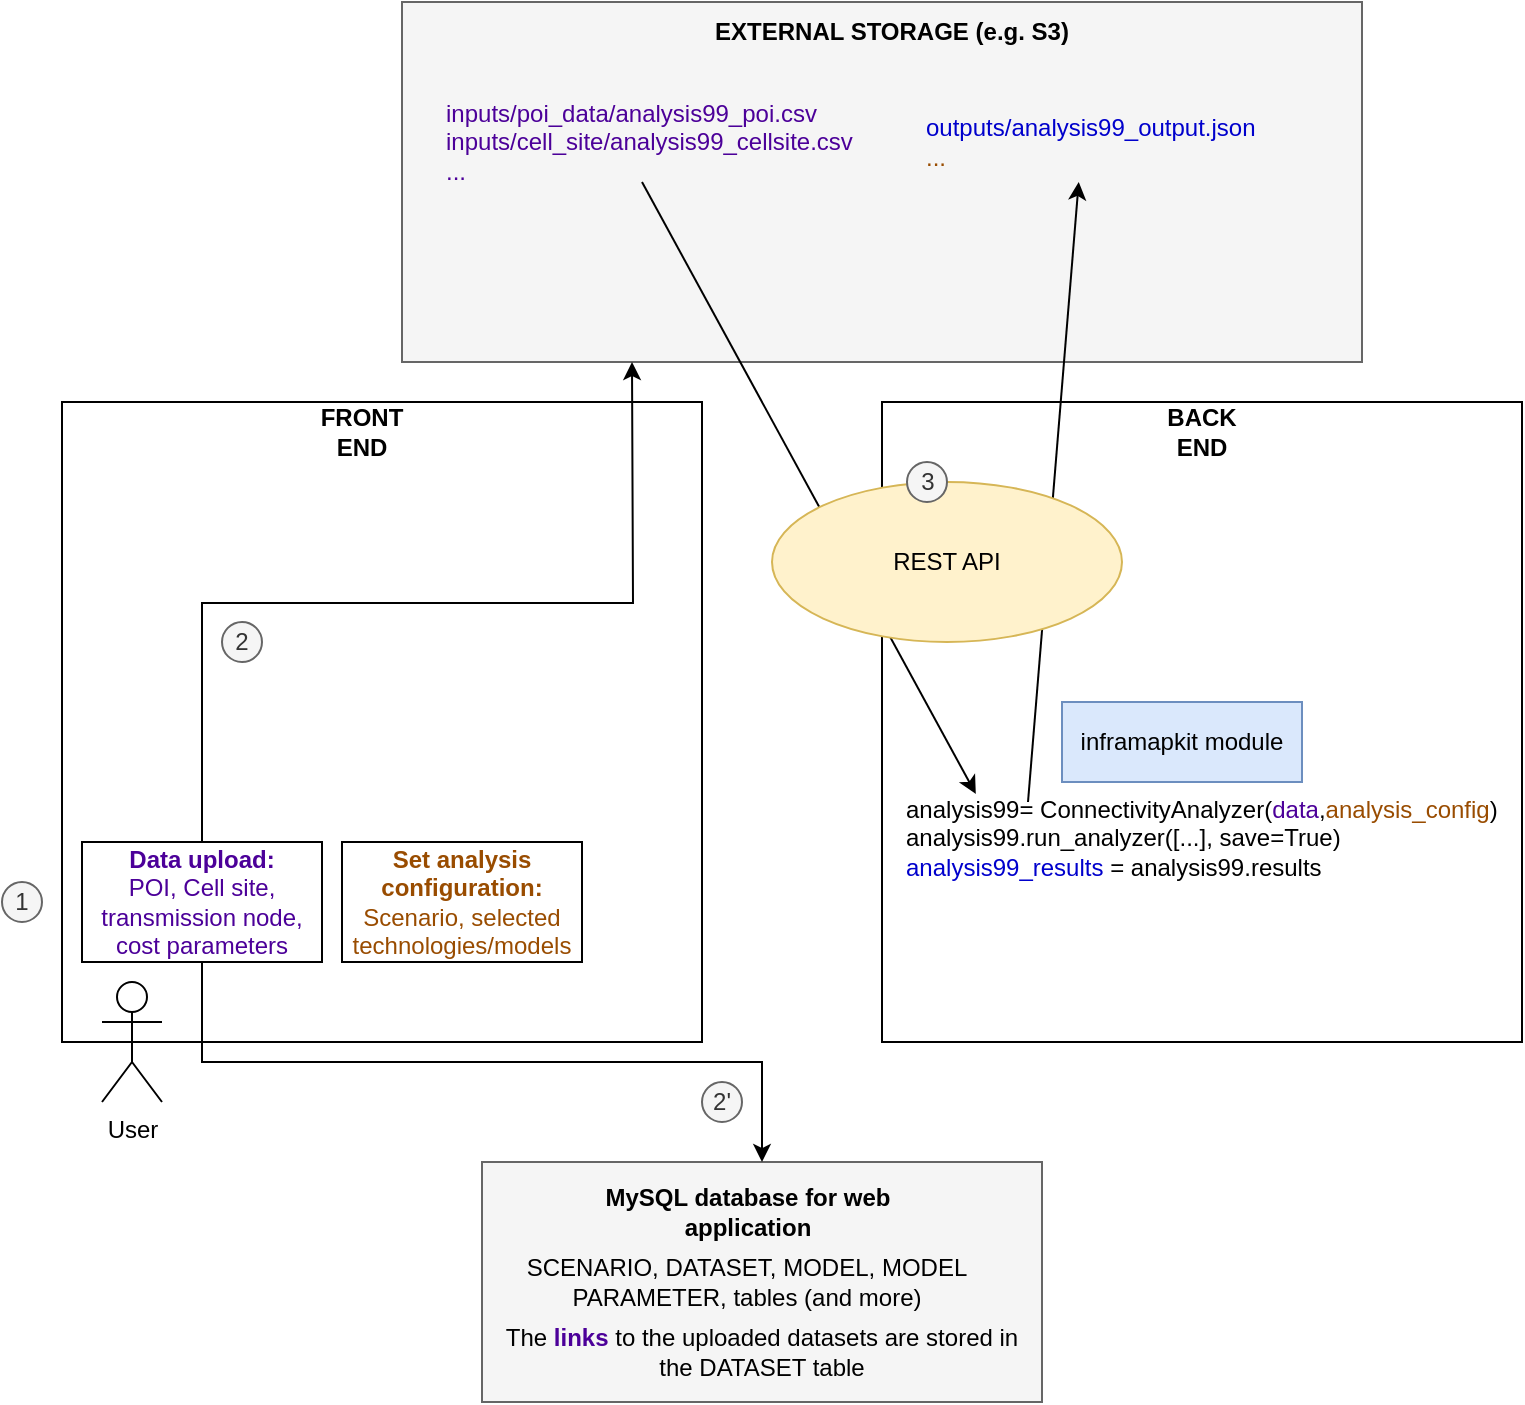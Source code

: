 <mxfile version="24.6.0" type="github">
  <diagram name="Page-1" id="-301wHArr3ABMbM39990">
    <mxGraphModel dx="1386" dy="785" grid="1" gridSize="10" guides="1" tooltips="1" connect="1" arrows="1" fold="1" page="1" pageScale="1" pageWidth="850" pageHeight="1100" math="0" shadow="0">
      <root>
        <mxCell id="0" />
        <mxCell id="1" parent="0" />
        <mxCell id="nnckPOe7Mn0bxgBBwk6--127" value="" style="rounded=0;whiteSpace=wrap;html=1;fillColor=#f5f5f5;strokeColor=#666666;fontColor=#333333;" vertex="1" parent="1">
          <mxGeometry x="230" y="10" width="480" height="180" as="geometry" />
        </mxCell>
        <mxCell id="nnckPOe7Mn0bxgBBwk6--105" value="" style="whiteSpace=wrap;html=1;aspect=fixed;" vertex="1" parent="1">
          <mxGeometry x="60" y="210" width="320" height="320" as="geometry" />
        </mxCell>
        <mxCell id="nnckPOe7Mn0bxgBBwk6--106" value="" style="whiteSpace=wrap;html=1;aspect=fixed;" vertex="1" parent="1">
          <mxGeometry x="470" y="210" width="320" height="320" as="geometry" />
        </mxCell>
        <mxCell id="nnckPOe7Mn0bxgBBwk6--111" value="&lt;b&gt;FRONT END&lt;/b&gt;" style="text;html=1;align=center;verticalAlign=middle;whiteSpace=wrap;rounded=0;" vertex="1" parent="1">
          <mxGeometry x="180" y="210" width="60" height="30" as="geometry" />
        </mxCell>
        <mxCell id="nnckPOe7Mn0bxgBBwk6--112" value="&lt;b&gt;BACK END&lt;/b&gt;" style="text;html=1;align=center;verticalAlign=middle;whiteSpace=wrap;rounded=0;" vertex="1" parent="1">
          <mxGeometry x="600" y="210" width="60" height="30" as="geometry" />
        </mxCell>
        <mxCell id="nnckPOe7Mn0bxgBBwk6--113" value="User" style="shape=umlActor;verticalLabelPosition=bottom;verticalAlign=top;html=1;outlineConnect=0;" vertex="1" parent="1">
          <mxGeometry x="80" y="500" width="30" height="60" as="geometry" />
        </mxCell>
        <mxCell id="nnckPOe7Mn0bxgBBwk6--124" style="edgeStyle=orthogonalEdgeStyle;rounded=0;orthogonalLoop=1;jettySize=auto;html=1;exitX=0.5;exitY=0;exitDx=0;exitDy=0;" edge="1" parent="1" source="nnckPOe7Mn0bxgBBwk6--115">
          <mxGeometry relative="1" as="geometry">
            <mxPoint x="345" y="190" as="targetPoint" />
          </mxGeometry>
        </mxCell>
        <mxCell id="nnckPOe7Mn0bxgBBwk6--115" value="&lt;b&gt;&lt;font color=&quot;#4c0099&quot;&gt;Data upload:&lt;/font&gt;&lt;/b&gt;&lt;div&gt;&lt;font color=&quot;#4c0099&quot;&gt;POI, Cell site, transmission node, cost parameters&lt;/font&gt;&lt;/div&gt;" style="rounded=0;whiteSpace=wrap;html=1;" vertex="1" parent="1">
          <mxGeometry x="70" y="430" width="120" height="60" as="geometry" />
        </mxCell>
        <mxCell id="nnckPOe7Mn0bxgBBwk6--116" value="&lt;b&gt;&lt;font color=&quot;#994c00&quot;&gt;Set analysis configuration:&lt;/font&gt;&lt;/b&gt;&lt;div&gt;&lt;font color=&quot;#994c00&quot;&gt;Scenario, selected technologies/models&lt;/font&gt;&lt;/div&gt;" style="rounded=0;whiteSpace=wrap;html=1;" vertex="1" parent="1">
          <mxGeometry x="200" y="430" width="120" height="60" as="geometry" />
        </mxCell>
        <mxCell id="nnckPOe7Mn0bxgBBwk6--120" value="&lt;b&gt;EXTERNAL STORAGE (e.g. S3)&lt;/b&gt;" style="text;html=1;align=center;verticalAlign=middle;whiteSpace=wrap;rounded=0;" vertex="1" parent="1">
          <mxGeometry x="380" y="10" width="190" height="30" as="geometry" />
        </mxCell>
        <mxCell id="nnckPOe7Mn0bxgBBwk6--125" value="&lt;font color=&quot;#4c0099&quot;&gt;inputs/poi_data/analysis99_poi.csv&lt;/font&gt;&lt;div&gt;&lt;font color=&quot;#4c0099&quot;&gt;inputs/cell_site/analysis99_cellsite.csv&lt;/font&gt;&lt;div&gt;&lt;font color=&quot;#4c0099&quot;&gt;...&lt;/font&gt;&lt;/div&gt;&lt;/div&gt;" style="text;html=1;align=left;verticalAlign=middle;whiteSpace=wrap;rounded=0;" vertex="1" parent="1">
          <mxGeometry x="250" y="60" width="160" height="40" as="geometry" />
        </mxCell>
        <mxCell id="nnckPOe7Mn0bxgBBwk6--128" value="" style="rounded=0;whiteSpace=wrap;html=1;fillColor=#f5f5f5;strokeColor=#666666;fontColor=#333333;" vertex="1" parent="1">
          <mxGeometry x="270" y="590" width="280" height="120" as="geometry" />
        </mxCell>
        <mxCell id="nnckPOe7Mn0bxgBBwk6--129" value="&lt;b&gt;MySQL database for web application&lt;/b&gt;" style="text;html=1;align=center;verticalAlign=middle;whiteSpace=wrap;rounded=0;" vertex="1" parent="1">
          <mxGeometry x="302.5" y="600" width="200" height="30" as="geometry" />
        </mxCell>
        <mxCell id="nnckPOe7Mn0bxgBBwk6--132" style="edgeStyle=orthogonalEdgeStyle;rounded=0;orthogonalLoop=1;jettySize=auto;html=1;exitX=0.5;exitY=1;exitDx=0;exitDy=0;" edge="1" parent="1" source="nnckPOe7Mn0bxgBBwk6--115" target="nnckPOe7Mn0bxgBBwk6--128">
          <mxGeometry relative="1" as="geometry">
            <mxPoint x="385" y="610" as="targetPoint" />
          </mxGeometry>
        </mxCell>
        <mxCell id="nnckPOe7Mn0bxgBBwk6--133" value="SCENARIO, DATASET, MODEL, MODEL PARAMETER, tables (and more)" style="text;html=1;align=center;verticalAlign=middle;whiteSpace=wrap;rounded=0;" vertex="1" parent="1">
          <mxGeometry x="275" y="635" width="255" height="30" as="geometry" />
        </mxCell>
        <mxCell id="nnckPOe7Mn0bxgBBwk6--134" value="The &lt;b&gt;&lt;font color=&quot;#4c0099&quot;&gt;links &lt;/font&gt;&lt;/b&gt;to the uploaded datasets are stored in the DATASET table" style="text;html=1;align=center;verticalAlign=middle;whiteSpace=wrap;rounded=0;" vertex="1" parent="1">
          <mxGeometry x="280" y="670" width="260" height="30" as="geometry" />
        </mxCell>
        <mxCell id="nnckPOe7Mn0bxgBBwk6--136" value="inframapkit module" style="rounded=0;whiteSpace=wrap;html=1;fillColor=#dae8fc;strokeColor=#6c8ebf;" vertex="1" parent="1">
          <mxGeometry x="560" y="360" width="120" height="40" as="geometry" />
        </mxCell>
        <mxCell id="nnckPOe7Mn0bxgBBwk6--137" value="&lt;font color=&quot;#0000cc&quot;&gt;outputs/analysis99_output.json&lt;/font&gt;&lt;div&gt;&lt;span style=&quot;background-color: initial; color: rgb(153, 76, 0);&quot;&gt;...&lt;/span&gt;&lt;/div&gt;" style="text;html=1;align=left;verticalAlign=middle;whiteSpace=wrap;rounded=0;" vertex="1" parent="1">
          <mxGeometry x="490" y="60" width="160" height="40" as="geometry" />
        </mxCell>
        <mxCell id="nnckPOe7Mn0bxgBBwk6--138" value="&lt;div&gt;analysis99= ConnectivityAnalyzer(&lt;font color=&quot;#4c0099&quot;&gt;data&lt;/font&gt;,&lt;font color=&quot;#994c00&quot;&gt;analysis_config&lt;/font&gt;)&lt;/div&gt;&lt;div&gt;analysis99.run_analyzer([...], save=True)&lt;/div&gt;&lt;div&gt;&lt;font color=&quot;#0000cc&quot;&gt;analysis99_results &lt;/font&gt;=&amp;nbsp;&lt;span style=&quot;background-color: initial;&quot;&gt;analysis99.results&lt;/span&gt;&lt;/div&gt;&lt;div&gt;&lt;br&gt;&lt;/div&gt;" style="text;html=1;align=left;verticalAlign=middle;whiteSpace=wrap;rounded=0;" vertex="1" parent="1">
          <mxGeometry x="480" y="410" width="300" height="50" as="geometry" />
        </mxCell>
        <mxCell id="nnckPOe7Mn0bxgBBwk6--139" value="" style="endArrow=classic;html=1;rounded=0;exitX=0.21;exitY=0;exitDx=0;exitDy=0;exitPerimeter=0;" edge="1" parent="1" source="nnckPOe7Mn0bxgBBwk6--138" target="nnckPOe7Mn0bxgBBwk6--137">
          <mxGeometry width="50" height="50" relative="1" as="geometry">
            <mxPoint x="545" y="390" as="sourcePoint" />
            <mxPoint x="595" y="340" as="targetPoint" />
          </mxGeometry>
        </mxCell>
        <mxCell id="nnckPOe7Mn0bxgBBwk6--140" value="" style="endArrow=classic;html=1;rounded=0;entryX=0.123;entryY=-0.08;entryDx=0;entryDy=0;entryPerimeter=0;" edge="1" parent="1" target="nnckPOe7Mn0bxgBBwk6--138">
          <mxGeometry width="50" height="50" relative="1" as="geometry">
            <mxPoint x="350" y="100" as="sourcePoint" />
            <mxPoint x="400" y="50" as="targetPoint" />
          </mxGeometry>
        </mxCell>
        <mxCell id="nnckPOe7Mn0bxgBBwk6--141" value="REST API" style="ellipse;whiteSpace=wrap;html=1;fillColor=#fff2cc;strokeColor=#d6b656;" vertex="1" parent="1">
          <mxGeometry x="415" y="250" width="175" height="80" as="geometry" />
        </mxCell>
        <mxCell id="nnckPOe7Mn0bxgBBwk6--142" value="1" style="ellipse;whiteSpace=wrap;html=1;fillColor=#f5f5f5;strokeColor=#666666;fontColor=#333333;" vertex="1" parent="1">
          <mxGeometry x="30" y="450" width="20" height="20" as="geometry" />
        </mxCell>
        <mxCell id="nnckPOe7Mn0bxgBBwk6--145" value="2" style="ellipse;whiteSpace=wrap;html=1;fillColor=#f5f5f5;strokeColor=#666666;fontColor=#333333;" vertex="1" parent="1">
          <mxGeometry x="140" y="320" width="20" height="20" as="geometry" />
        </mxCell>
        <mxCell id="nnckPOe7Mn0bxgBBwk6--146" value="2&#39;" style="ellipse;whiteSpace=wrap;html=1;fillColor=#f5f5f5;strokeColor=#666666;fontColor=#333333;" vertex="1" parent="1">
          <mxGeometry x="380" y="550" width="20" height="20" as="geometry" />
        </mxCell>
        <mxCell id="nnckPOe7Mn0bxgBBwk6--147" value="3" style="ellipse;whiteSpace=wrap;html=1;fillColor=#f5f5f5;strokeColor=#666666;fontColor=#333333;" vertex="1" parent="1">
          <mxGeometry x="482.5" y="240" width="20" height="20" as="geometry" />
        </mxCell>
      </root>
    </mxGraphModel>
  </diagram>
</mxfile>
